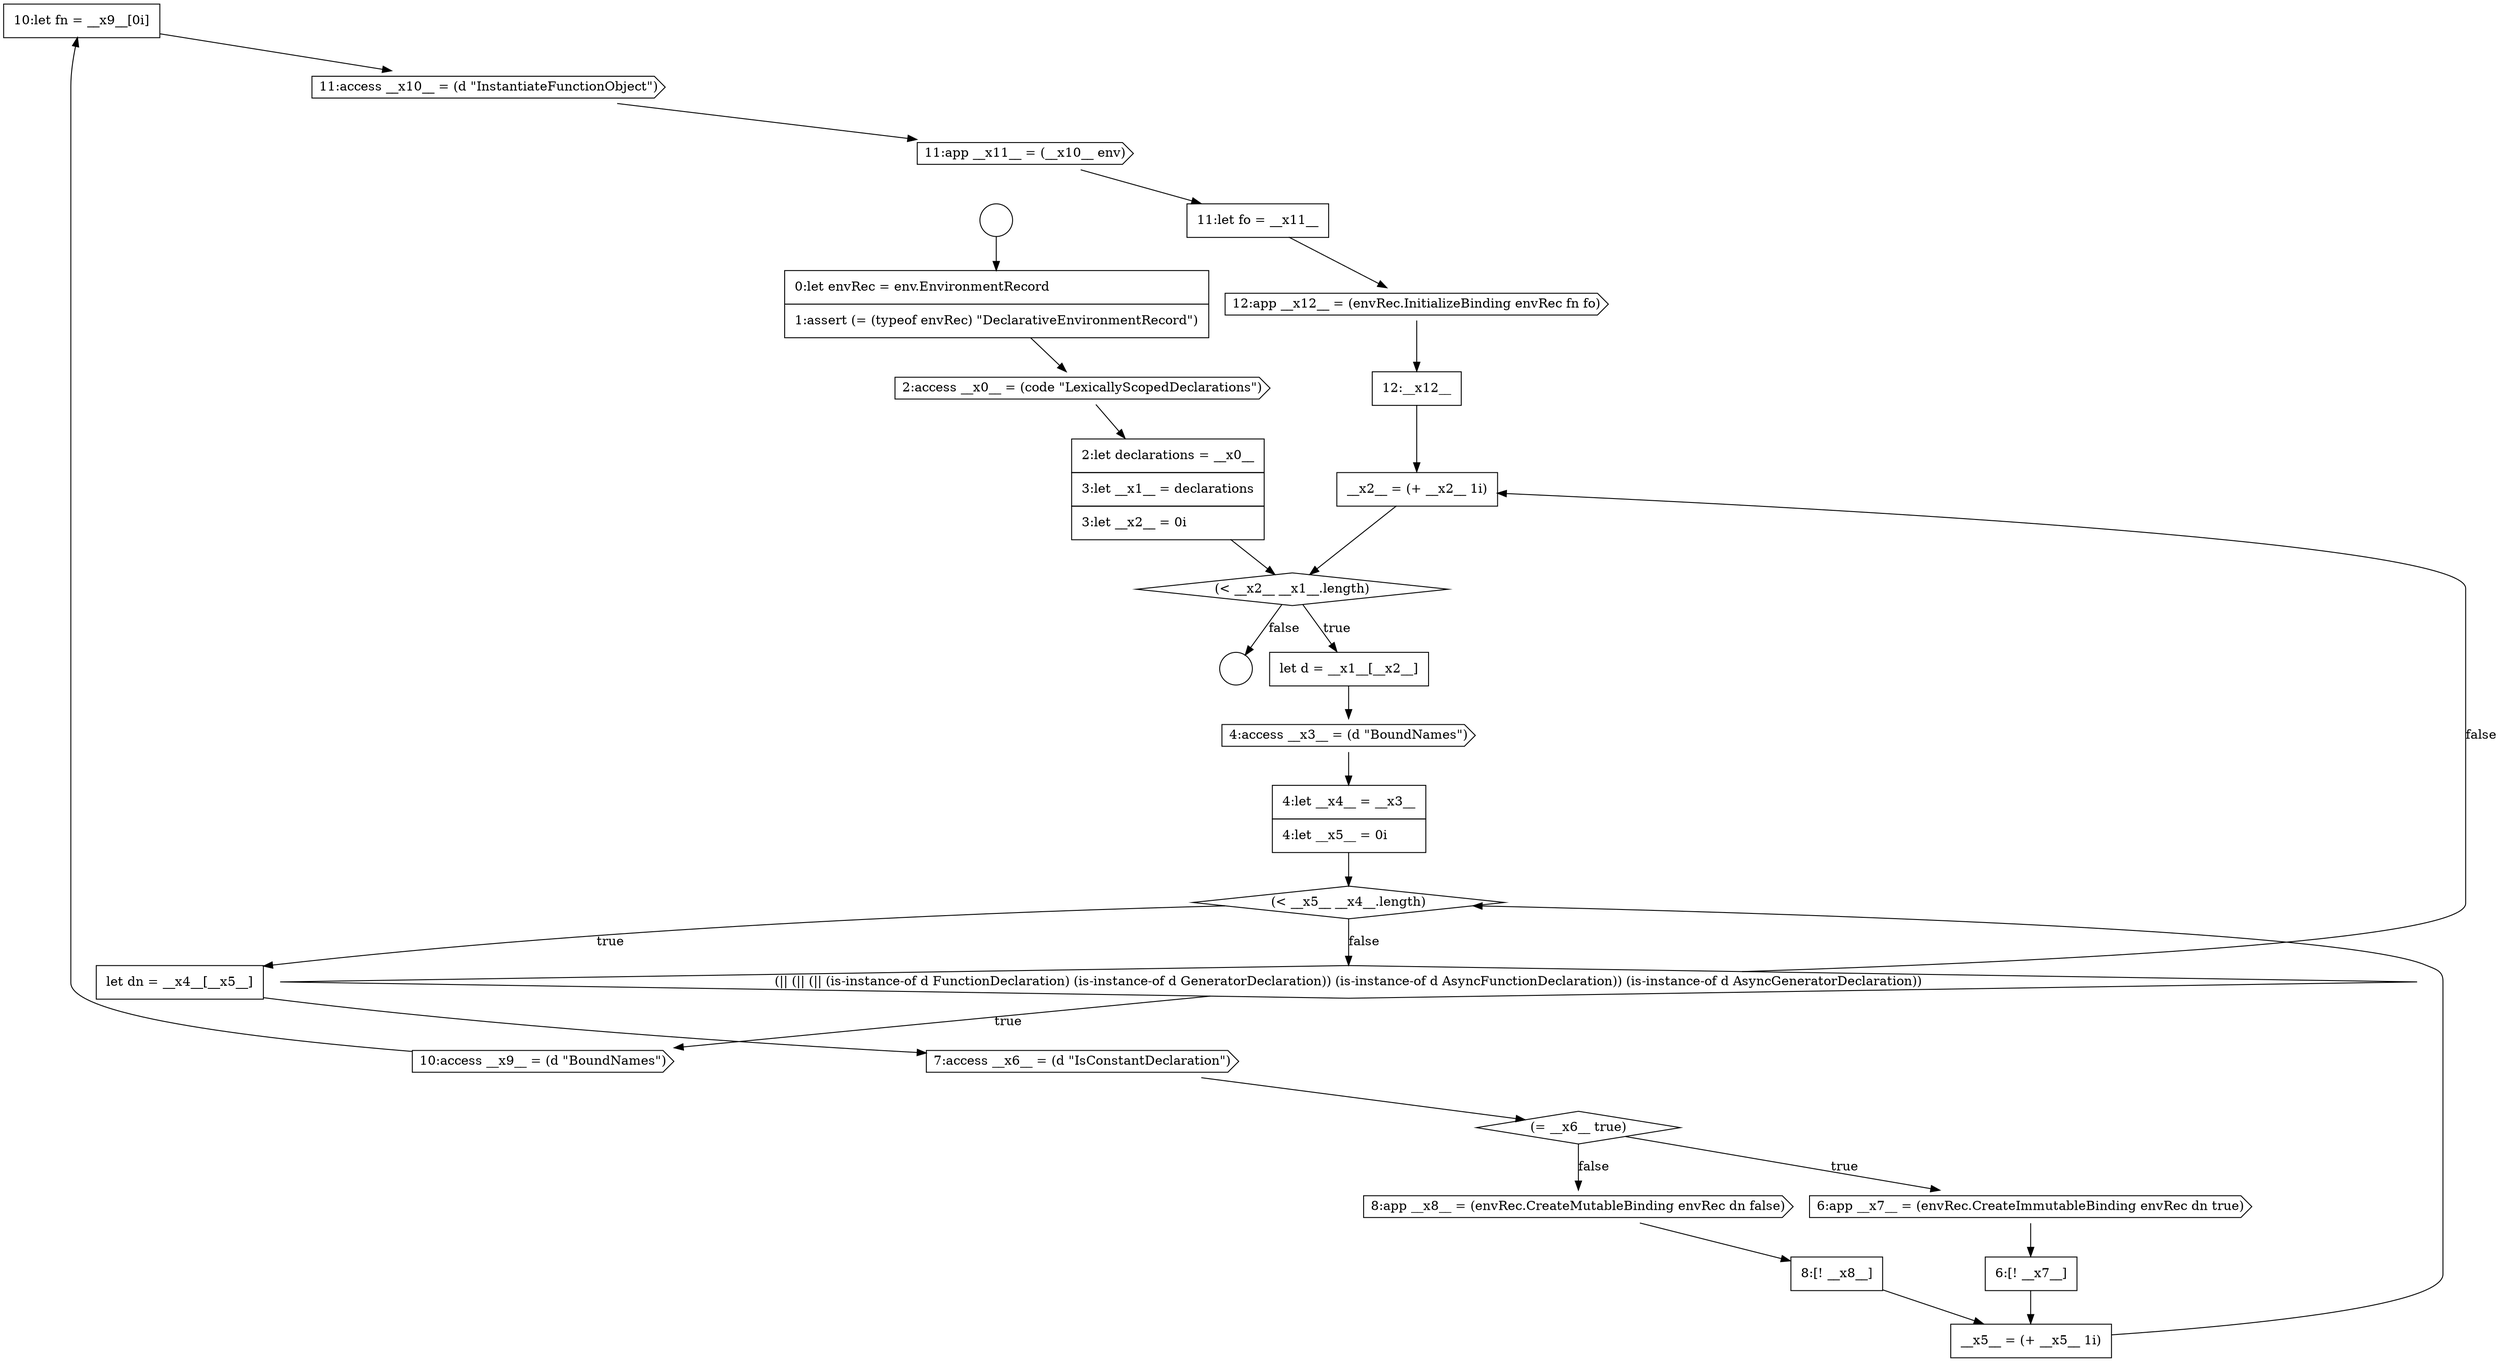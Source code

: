 digraph {
  node5918 [shape=none, margin=0, label=<<font color="black">
    <table border="0" cellborder="1" cellspacing="0" cellpadding="10">
      <tr><td align="left">10:let fn = __x9__[0i]</td></tr>
    </table>
  </font>> color="black" fillcolor="white" style=filled]
  node5898 [shape=circle label=" " color="black" fillcolor="white" style=filled]
  node5906 [shape=none, margin=0, label=<<font color="black">
    <table border="0" cellborder="1" cellspacing="0" cellpadding="10">
      <tr><td align="left">4:let __x4__ = __x3__</td></tr>
      <tr><td align="left">4:let __x5__ = 0i</td></tr>
    </table>
  </font>> color="black" fillcolor="white" style=filled]
  node5910 [shape=diamond, label=<<font color="black">(= __x6__ true)</font>> color="black" fillcolor="white" style=filled]
  node5914 [shape=none, margin=0, label=<<font color="black">
    <table border="0" cellborder="1" cellspacing="0" cellpadding="10">
      <tr><td align="left">8:[! __x8__]</td></tr>
    </table>
  </font>> color="black" fillcolor="white" style=filled]
  node5924 [shape=none, margin=0, label=<<font color="black">
    <table border="0" cellborder="1" cellspacing="0" cellpadding="10">
      <tr><td align="left">__x2__ = (+ __x2__ 1i)</td></tr>
    </table>
  </font>> color="black" fillcolor="white" style=filled]
  node5900 [shape=none, margin=0, label=<<font color="black">
    <table border="0" cellborder="1" cellspacing="0" cellpadding="10">
      <tr><td align="left">0:let envRec = env.EnvironmentRecord</td></tr>
      <tr><td align="left">1:assert (= (typeof envRec) &quot;DeclarativeEnvironmentRecord&quot;)</td></tr>
    </table>
  </font>> color="black" fillcolor="white" style=filled]
  node5909 [shape=cds, label=<<font color="black">7:access __x6__ = (d &quot;IsConstantDeclaration&quot;)</font>> color="black" fillcolor="white" style=filled]
  node5923 [shape=none, margin=0, label=<<font color="black">
    <table border="0" cellborder="1" cellspacing="0" cellpadding="10">
      <tr><td align="left">12:__x12__</td></tr>
    </table>
  </font>> color="black" fillcolor="white" style=filled]
  node5908 [shape=none, margin=0, label=<<font color="black">
    <table border="0" cellborder="1" cellspacing="0" cellpadding="10">
      <tr><td align="left">let dn = __x4__[__x5__]</td></tr>
    </table>
  </font>> color="black" fillcolor="white" style=filled]
  node5901 [shape=cds, label=<<font color="black">2:access __x0__ = (code &quot;LexicallyScopedDeclarations&quot;)</font>> color="black" fillcolor="white" style=filled]
  node5920 [shape=cds, label=<<font color="black">11:app __x11__ = (__x10__ env)</font>> color="black" fillcolor="white" style=filled]
  node5916 [shape=diamond, label=<<font color="black">(|| (|| (|| (is-instance-of d FunctionDeclaration) (is-instance-of d GeneratorDeclaration)) (is-instance-of d AsyncFunctionDeclaration)) (is-instance-of d AsyncGeneratorDeclaration))</font>> color="black" fillcolor="white" style=filled]
  node5912 [shape=none, margin=0, label=<<font color="black">
    <table border="0" cellborder="1" cellspacing="0" cellpadding="10">
      <tr><td align="left">6:[! __x7__]</td></tr>
    </table>
  </font>> color="black" fillcolor="white" style=filled]
  node5902 [shape=none, margin=0, label=<<font color="black">
    <table border="0" cellborder="1" cellspacing="0" cellpadding="10">
      <tr><td align="left">2:let declarations = __x0__</td></tr>
      <tr><td align="left">3:let __x1__ = declarations</td></tr>
      <tr><td align="left">3:let __x2__ = 0i</td></tr>
    </table>
  </font>> color="black" fillcolor="white" style=filled]
  node5921 [shape=none, margin=0, label=<<font color="black">
    <table border="0" cellborder="1" cellspacing="0" cellpadding="10">
      <tr><td align="left">11:let fo = __x11__</td></tr>
    </table>
  </font>> color="black" fillcolor="white" style=filled]
  node5903 [shape=diamond, label=<<font color="black">(&lt; __x2__ __x1__.length)</font>> color="black" fillcolor="white" style=filled]
  node5904 [shape=none, margin=0, label=<<font color="black">
    <table border="0" cellborder="1" cellspacing="0" cellpadding="10">
      <tr><td align="left">let d = __x1__[__x2__]</td></tr>
    </table>
  </font>> color="black" fillcolor="white" style=filled]
  node5919 [shape=cds, label=<<font color="black">11:access __x10__ = (d &quot;InstantiateFunctionObject&quot;)</font>> color="black" fillcolor="white" style=filled]
  node5915 [shape=none, margin=0, label=<<font color="black">
    <table border="0" cellborder="1" cellspacing="0" cellpadding="10">
      <tr><td align="left">__x5__ = (+ __x5__ 1i)</td></tr>
    </table>
  </font>> color="black" fillcolor="white" style=filled]
  node5905 [shape=cds, label=<<font color="black">4:access __x3__ = (d &quot;BoundNames&quot;)</font>> color="black" fillcolor="white" style=filled]
  node5917 [shape=cds, label=<<font color="black">10:access __x9__ = (d &quot;BoundNames&quot;)</font>> color="black" fillcolor="white" style=filled]
  node5907 [shape=diamond, label=<<font color="black">(&lt; __x5__ __x4__.length)</font>> color="black" fillcolor="white" style=filled]
  node5899 [shape=circle label=" " color="black" fillcolor="white" style=filled]
  node5922 [shape=cds, label=<<font color="black">12:app __x12__ = (envRec.InitializeBinding envRec fn fo)</font>> color="black" fillcolor="white" style=filled]
  node5913 [shape=cds, label=<<font color="black">8:app __x8__ = (envRec.CreateMutableBinding envRec dn false)</font>> color="black" fillcolor="white" style=filled]
  node5911 [shape=cds, label=<<font color="black">6:app __x7__ = (envRec.CreateImmutableBinding envRec dn true)</font>> color="black" fillcolor="white" style=filled]
  node5909 -> node5910 [ color="black"]
  node5901 -> node5902 [ color="black"]
  node5907 -> node5908 [label=<<font color="black">true</font>> color="black"]
  node5907 -> node5916 [label=<<font color="black">false</font>> color="black"]
  node5915 -> node5907 [ color="black"]
  node5920 -> node5921 [ color="black"]
  node5919 -> node5920 [ color="black"]
  node5912 -> node5915 [ color="black"]
  node5923 -> node5924 [ color="black"]
  node5906 -> node5907 [ color="black"]
  node5924 -> node5903 [ color="black"]
  node5914 -> node5915 [ color="black"]
  node5918 -> node5919 [ color="black"]
  node5921 -> node5922 [ color="black"]
  node5900 -> node5901 [ color="black"]
  node5905 -> node5906 [ color="black"]
  node5910 -> node5911 [label=<<font color="black">true</font>> color="black"]
  node5910 -> node5913 [label=<<font color="black">false</font>> color="black"]
  node5904 -> node5905 [ color="black"]
  node5917 -> node5918 [ color="black"]
  node5911 -> node5912 [ color="black"]
  node5922 -> node5923 [ color="black"]
  node5898 -> node5900 [ color="black"]
  node5903 -> node5904 [label=<<font color="black">true</font>> color="black"]
  node5903 -> node5899 [label=<<font color="black">false</font>> color="black"]
  node5902 -> node5903 [ color="black"]
  node5916 -> node5917 [label=<<font color="black">true</font>> color="black"]
  node5916 -> node5924 [label=<<font color="black">false</font>> color="black"]
  node5908 -> node5909 [ color="black"]
  node5913 -> node5914 [ color="black"]
}
